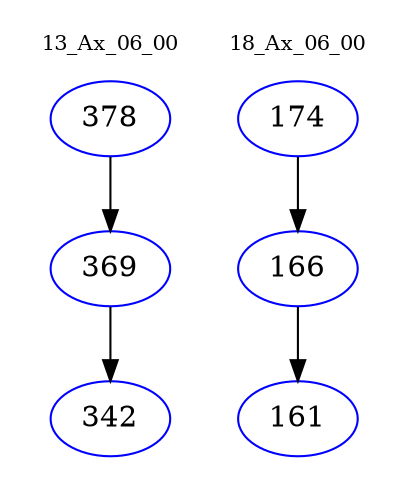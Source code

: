 digraph{
subgraph cluster_0 {
color = white
label = "13_Ax_06_00";
fontsize=10;
T0_378 [label="378", color="blue"]
T0_378 -> T0_369 [color="black"]
T0_369 [label="369", color="blue"]
T0_369 -> T0_342 [color="black"]
T0_342 [label="342", color="blue"]
}
subgraph cluster_1 {
color = white
label = "18_Ax_06_00";
fontsize=10;
T1_174 [label="174", color="blue"]
T1_174 -> T1_166 [color="black"]
T1_166 [label="166", color="blue"]
T1_166 -> T1_161 [color="black"]
T1_161 [label="161", color="blue"]
}
}
